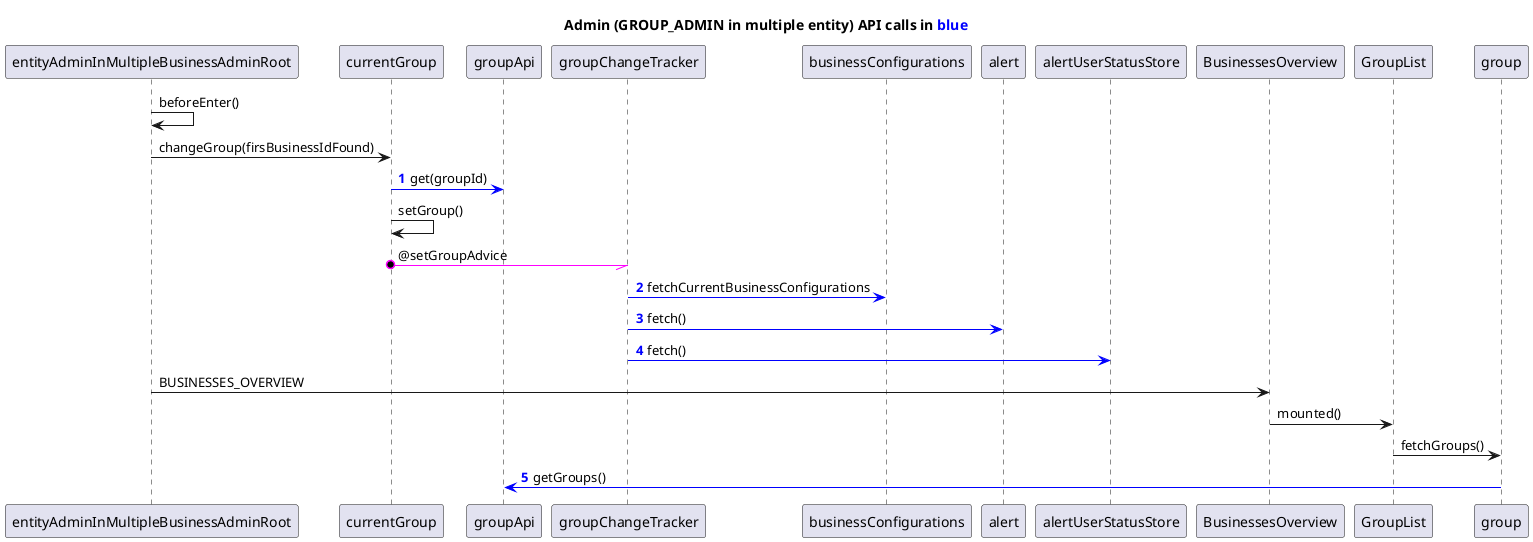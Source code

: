 @startuml
title  Admin (GROUP_ADMIN in multiple entity) API calls in <font color=blue>blue</font>

autonumber "<b><font color=blue>0</font>"

autonumber stop
entityAdminInMultipleBusinessAdminRoot -> entityAdminInMultipleBusinessAdminRoot: beforeEnter()
entityAdminInMultipleBusinessAdminRoot -> currentGroup: changeGroup(firsBusinessIdFound)
   autonumber resume
   currentGroup -[#blue]> groupApi: get(groupId)
   autonumber stop
   currentGroup -> currentGroup: setGroup()
   currentGroup o-[#Magenta]// groupChangeTracker : @setGroupAdvice
   autonumber resume
   groupChangeTracker -[#blue]> businessConfigurations: fetchCurrentBusinessConfigurations
   groupChangeTracker -[#blue]> alert: fetch()
   groupChangeTracker -[#blue]> alertUserStatusStore: fetch()
   autonumber stop

entityAdminInMultipleBusinessAdminRoot -> BusinessesOverview: BUSINESSES_OVERVIEW
BusinessesOverview -> GroupList: mounted()
GroupList -> group: fetchGroups()
autonumber resume
group -[#blue]> groupApi: getGroups()

@enduml